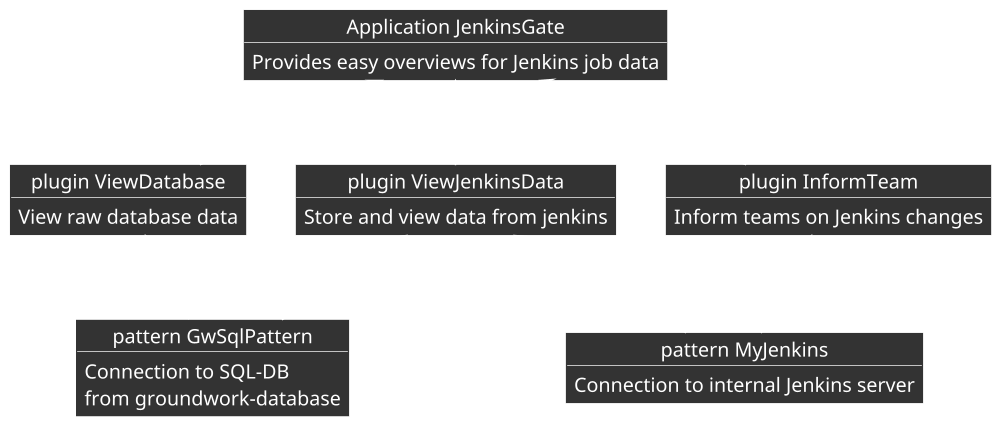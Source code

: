 @startuml
    skinparam backgroundColor transparent
    skinparam arrowColor #ffffff
    skinparam objectBackgroundColor #333
    skinparam objectBorderColor #fff
    skinparam objectAttributeFontColor #fff
    skinparam objectFontColor #fff
    skinparam shadowing false

    scale 1000 width

    object "Application JenkinsGate" as app

    object "plugin ViewDatabase" as pa
    object "plugin ViewJenkinsData" as pb
    object "plugin InformTeam" as pc

    object "pattern GwSqlPattern" as pta
    object "pattern MyJenkins" as ptb

    app : Provides easy overviews for Jenkins job data

    pa : View raw database data
    pb : Store and view data from jenkins
    pc : Inform teams on Jenkins changes

    pta : Connection to SQL-DB\nfrom groundwork-database
    ptb : Connection to internal Jenkins server

    app <-- pa
    app <-- pb
    app <-- pc

    pa <-- pta
    pb <-- pta
    pb <-- ptb
    pc <-- ptb
@enduml